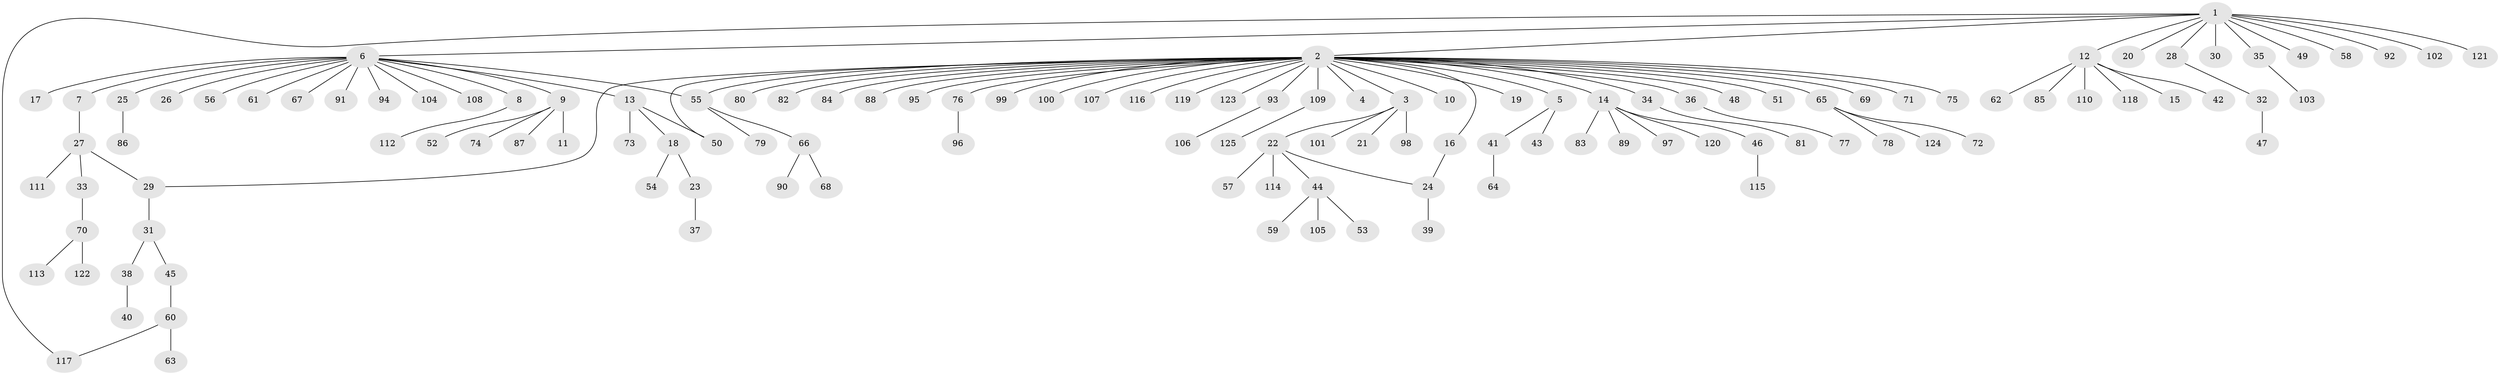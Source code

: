 // Generated by graph-tools (version 1.1) at 2025/11/02/27/25 16:11:11]
// undirected, 125 vertices, 129 edges
graph export_dot {
graph [start="1"]
  node [color=gray90,style=filled];
  1;
  2;
  3;
  4;
  5;
  6;
  7;
  8;
  9;
  10;
  11;
  12;
  13;
  14;
  15;
  16;
  17;
  18;
  19;
  20;
  21;
  22;
  23;
  24;
  25;
  26;
  27;
  28;
  29;
  30;
  31;
  32;
  33;
  34;
  35;
  36;
  37;
  38;
  39;
  40;
  41;
  42;
  43;
  44;
  45;
  46;
  47;
  48;
  49;
  50;
  51;
  52;
  53;
  54;
  55;
  56;
  57;
  58;
  59;
  60;
  61;
  62;
  63;
  64;
  65;
  66;
  67;
  68;
  69;
  70;
  71;
  72;
  73;
  74;
  75;
  76;
  77;
  78;
  79;
  80;
  81;
  82;
  83;
  84;
  85;
  86;
  87;
  88;
  89;
  90;
  91;
  92;
  93;
  94;
  95;
  96;
  97;
  98;
  99;
  100;
  101;
  102;
  103;
  104;
  105;
  106;
  107;
  108;
  109;
  110;
  111;
  112;
  113;
  114;
  115;
  116;
  117;
  118;
  119;
  120;
  121;
  122;
  123;
  124;
  125;
  1 -- 2;
  1 -- 6;
  1 -- 12;
  1 -- 20;
  1 -- 28;
  1 -- 30;
  1 -- 35;
  1 -- 49;
  1 -- 58;
  1 -- 92;
  1 -- 102;
  1 -- 117;
  1 -- 121;
  2 -- 3;
  2 -- 4;
  2 -- 5;
  2 -- 10;
  2 -- 14;
  2 -- 16;
  2 -- 19;
  2 -- 29;
  2 -- 34;
  2 -- 36;
  2 -- 48;
  2 -- 50;
  2 -- 51;
  2 -- 55;
  2 -- 65;
  2 -- 69;
  2 -- 71;
  2 -- 75;
  2 -- 76;
  2 -- 80;
  2 -- 82;
  2 -- 84;
  2 -- 88;
  2 -- 93;
  2 -- 95;
  2 -- 99;
  2 -- 100;
  2 -- 107;
  2 -- 109;
  2 -- 116;
  2 -- 119;
  2 -- 123;
  3 -- 21;
  3 -- 22;
  3 -- 98;
  3 -- 101;
  5 -- 41;
  5 -- 43;
  6 -- 7;
  6 -- 8;
  6 -- 9;
  6 -- 13;
  6 -- 17;
  6 -- 25;
  6 -- 26;
  6 -- 55;
  6 -- 56;
  6 -- 61;
  6 -- 67;
  6 -- 91;
  6 -- 94;
  6 -- 104;
  6 -- 108;
  7 -- 27;
  8 -- 112;
  9 -- 11;
  9 -- 52;
  9 -- 74;
  9 -- 87;
  12 -- 15;
  12 -- 42;
  12 -- 62;
  12 -- 85;
  12 -- 110;
  12 -- 118;
  13 -- 18;
  13 -- 50;
  13 -- 73;
  14 -- 46;
  14 -- 83;
  14 -- 89;
  14 -- 97;
  14 -- 120;
  16 -- 24;
  18 -- 23;
  18 -- 54;
  22 -- 24;
  22 -- 44;
  22 -- 57;
  22 -- 114;
  23 -- 37;
  24 -- 39;
  25 -- 86;
  27 -- 29;
  27 -- 33;
  27 -- 111;
  28 -- 32;
  29 -- 31;
  31 -- 38;
  31 -- 45;
  32 -- 47;
  33 -- 70;
  34 -- 81;
  35 -- 103;
  36 -- 77;
  38 -- 40;
  41 -- 64;
  44 -- 53;
  44 -- 59;
  44 -- 105;
  45 -- 60;
  46 -- 115;
  55 -- 66;
  55 -- 79;
  60 -- 63;
  60 -- 117;
  65 -- 72;
  65 -- 78;
  65 -- 124;
  66 -- 68;
  66 -- 90;
  70 -- 113;
  70 -- 122;
  76 -- 96;
  93 -- 106;
  109 -- 125;
}
